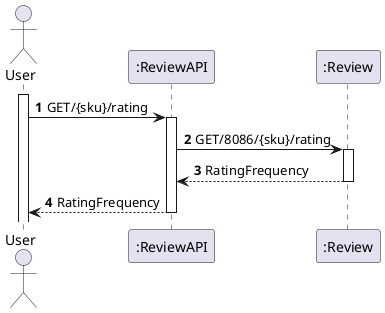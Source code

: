 @startuml
'https://plantuml.com/sequence-diagram

autoactivate on
autonumber

actor "User" as User
participant ":ReviewAPI" as rev1
participant ":Review" as rev2

activate User

User -> rev1: GET/{sku}/rating
rev1 -> rev2: GET/8086/{sku}/rating
rev2 -->rev1: RatingFrequency
rev1 --> User: RatingFrequency
@enduml